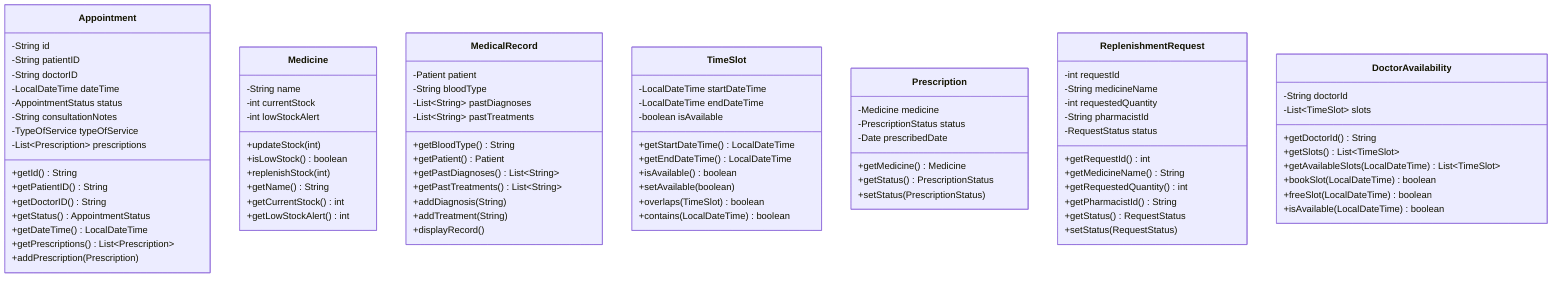 classDiagram
    %% Domain Classes
    class Appointment {
        -String id
        -String patientID
        -String doctorID
        -LocalDateTime dateTime
        -AppointmentStatus status
        -String consultationNotes
        -TypeOfService typeOfService
        -List~Prescription~ prescriptions
        +getId() String
        +getPatientID() String
        +getDoctorID() String
        +getStatus() AppointmentStatus
        +getDateTime() LocalDateTime
        +getPrescriptions() List~Prescription~
        +addPrescription(Prescription)
    }

    class Medicine {
        -String name
        -int currentStock
        -int lowStockAlert
        +updateStock(int)
        +isLowStock() boolean
        +replenishStock(int)
        +getName() String
        +getCurrentStock() int
        +getLowStockAlert() int
    }

    class MedicalRecord {
        -Patient patient
        -String bloodType
        -List~String~ pastDiagnoses
        -List~String~ pastTreatments
        +getBloodType() String
        +getPatient() Patient
        +getPastDiagnoses() List~String~
        +getPastTreatments() List~String~
        +addDiagnosis(String)
        +addTreatment(String)
        +displayRecord()
    }

    class TimeSlot {
        -LocalDateTime startDateTime
        -LocalDateTime endDateTime
        -boolean isAvailable
        +getStartDateTime() LocalDateTime
        +getEndDateTime() LocalDateTime
        +isAvailable() boolean
        +setAvailable(boolean)
        +overlaps(TimeSlot) boolean
        +contains(LocalDateTime) boolean
    }

    class Prescription {
        -Medicine medicine
        -PrescriptionStatus status
        -Date prescribedDate
        +getMedicine() Medicine
        +getStatus() PrescriptionStatus
        +setStatus(PrescriptionStatus)
    }

    class ReplenishmentRequest {
        -int requestId
        -String medicineName
        -int requestedQuantity
        -String pharmacistId
        -RequestStatus status
        +getRequestId() int
        +getMedicineName() String
        +getRequestedQuantity() int
        +getPharmacistId() String
        +getStatus() RequestStatus
        +setStatus(RequestStatus)
    }

    class DoctorAvailability {
        -String doctorId
        -List~TimeSlot~ slots
        +getDoctorId() String
        +getSlots() List~TimeSlot~
        +getAvailableSlots(LocalDateTime) List~TimeSlot~
        +bookSlot(LocalDateTime) boolean
        +freeSlot(LocalDateTime) boolean
        +isAvailable(LocalDateTime) boolean
    }